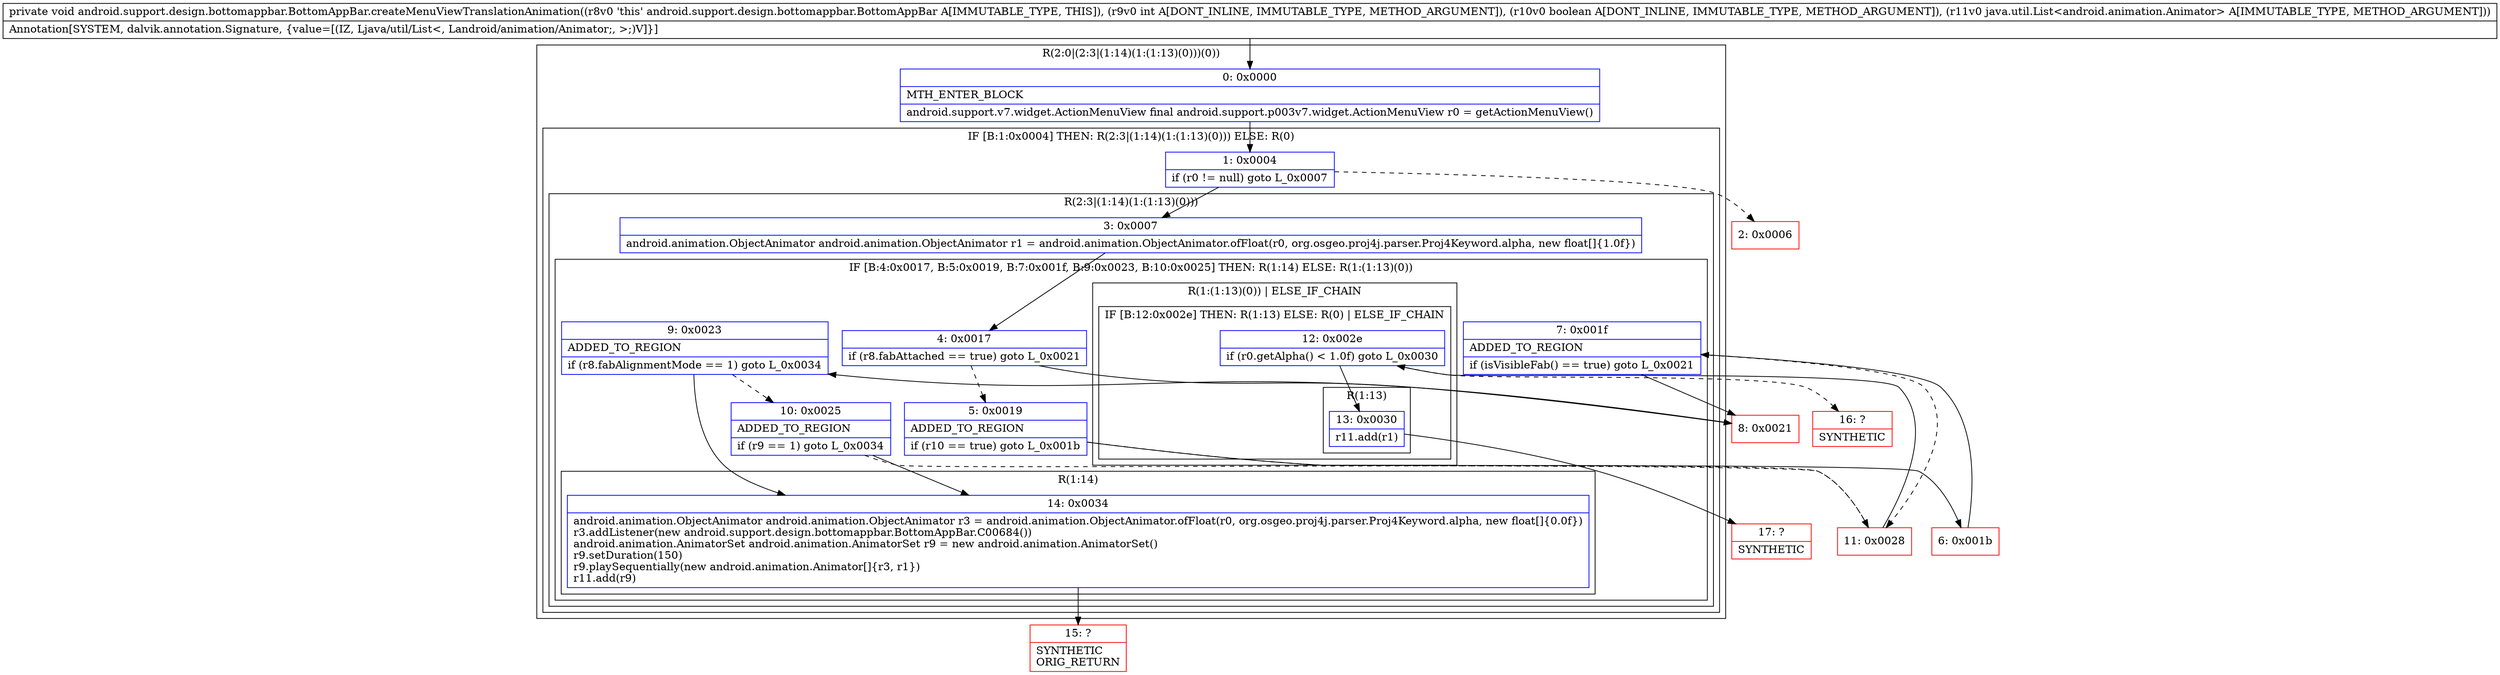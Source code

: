 digraph "CFG forandroid.support.design.bottomappbar.BottomAppBar.createMenuViewTranslationAnimation(IZLjava\/util\/List;)V" {
subgraph cluster_Region_1000319924 {
label = "R(2:0|(2:3|(1:14)(1:(1:13)(0)))(0))";
node [shape=record,color=blue];
Node_0 [shape=record,label="{0\:\ 0x0000|MTH_ENTER_BLOCK\l|android.support.v7.widget.ActionMenuView final android.support.p003v7.widget.ActionMenuView r0 = getActionMenuView()\l}"];
subgraph cluster_IfRegion_1445319418 {
label = "IF [B:1:0x0004] THEN: R(2:3|(1:14)(1:(1:13)(0))) ELSE: R(0)";
node [shape=record,color=blue];
Node_1 [shape=record,label="{1\:\ 0x0004|if (r0 != null) goto L_0x0007\l}"];
subgraph cluster_Region_456597919 {
label = "R(2:3|(1:14)(1:(1:13)(0)))";
node [shape=record,color=blue];
Node_3 [shape=record,label="{3\:\ 0x0007|android.animation.ObjectAnimator android.animation.ObjectAnimator r1 = android.animation.ObjectAnimator.ofFloat(r0, org.osgeo.proj4j.parser.Proj4Keyword.alpha, new float[]\{1.0f\})\l}"];
subgraph cluster_IfRegion_1453953784 {
label = "IF [B:4:0x0017, B:5:0x0019, B:7:0x001f, B:9:0x0023, B:10:0x0025] THEN: R(1:14) ELSE: R(1:(1:13)(0))";
node [shape=record,color=blue];
Node_4 [shape=record,label="{4\:\ 0x0017|if (r8.fabAttached == true) goto L_0x0021\l}"];
Node_5 [shape=record,label="{5\:\ 0x0019|ADDED_TO_REGION\l|if (r10 == true) goto L_0x001b\l}"];
Node_7 [shape=record,label="{7\:\ 0x001f|ADDED_TO_REGION\l|if (isVisibleFab() == true) goto L_0x0021\l}"];
Node_9 [shape=record,label="{9\:\ 0x0023|ADDED_TO_REGION\l|if (r8.fabAlignmentMode == 1) goto L_0x0034\l}"];
Node_10 [shape=record,label="{10\:\ 0x0025|ADDED_TO_REGION\l|if (r9 == 1) goto L_0x0034\l}"];
subgraph cluster_Region_1328910755 {
label = "R(1:14)";
node [shape=record,color=blue];
Node_14 [shape=record,label="{14\:\ 0x0034|android.animation.ObjectAnimator android.animation.ObjectAnimator r3 = android.animation.ObjectAnimator.ofFloat(r0, org.osgeo.proj4j.parser.Proj4Keyword.alpha, new float[]\{0.0f\})\lr3.addListener(new android.support.design.bottomappbar.BottomAppBar.C00684())\landroid.animation.AnimatorSet android.animation.AnimatorSet r9 = new android.animation.AnimatorSet()\lr9.setDuration(150)\lr9.playSequentially(new android.animation.Animator[]\{r3, r1\})\lr11.add(r9)\l}"];
}
subgraph cluster_Region_792079938 {
label = "R(1:(1:13)(0)) | ELSE_IF_CHAIN\l";
node [shape=record,color=blue];
subgraph cluster_IfRegion_154227194 {
label = "IF [B:12:0x002e] THEN: R(1:13) ELSE: R(0) | ELSE_IF_CHAIN\l";
node [shape=record,color=blue];
Node_12 [shape=record,label="{12\:\ 0x002e|if (r0.getAlpha() \< 1.0f) goto L_0x0030\l}"];
subgraph cluster_Region_1903947812 {
label = "R(1:13)";
node [shape=record,color=blue];
Node_13 [shape=record,label="{13\:\ 0x0030|r11.add(r1)\l}"];
}
subgraph cluster_Region_1814140203 {
label = "R(0)";
node [shape=record,color=blue];
}
}
}
}
}
subgraph cluster_Region_1967807876 {
label = "R(0)";
node [shape=record,color=blue];
}
}
}
Node_2 [shape=record,color=red,label="{2\:\ 0x0006}"];
Node_6 [shape=record,color=red,label="{6\:\ 0x001b}"];
Node_8 [shape=record,color=red,label="{8\:\ 0x0021}"];
Node_11 [shape=record,color=red,label="{11\:\ 0x0028}"];
Node_15 [shape=record,color=red,label="{15\:\ ?|SYNTHETIC\lORIG_RETURN\l}"];
Node_16 [shape=record,color=red,label="{16\:\ ?|SYNTHETIC\l}"];
Node_17 [shape=record,color=red,label="{17\:\ ?|SYNTHETIC\l}"];
MethodNode[shape=record,label="{private void android.support.design.bottomappbar.BottomAppBar.createMenuViewTranslationAnimation((r8v0 'this' android.support.design.bottomappbar.BottomAppBar A[IMMUTABLE_TYPE, THIS]), (r9v0 int A[DONT_INLINE, IMMUTABLE_TYPE, METHOD_ARGUMENT]), (r10v0 boolean A[DONT_INLINE, IMMUTABLE_TYPE, METHOD_ARGUMENT]), (r11v0 java.util.List\<android.animation.Animator\> A[IMMUTABLE_TYPE, METHOD_ARGUMENT]))  | Annotation[SYSTEM, dalvik.annotation.Signature, \{value=[(IZ, Ljava\/util\/List\<, Landroid\/animation\/Animator;, \>;)V]\}]\l}"];
MethodNode -> Node_0;
Node_0 -> Node_1;
Node_1 -> Node_2[style=dashed];
Node_1 -> Node_3;
Node_3 -> Node_4;
Node_4 -> Node_5[style=dashed];
Node_4 -> Node_8;
Node_5 -> Node_6;
Node_5 -> Node_11[style=dashed];
Node_7 -> Node_8;
Node_7 -> Node_11[style=dashed];
Node_9 -> Node_10[style=dashed];
Node_9 -> Node_14;
Node_10 -> Node_11[style=dashed];
Node_10 -> Node_14;
Node_14 -> Node_15;
Node_12 -> Node_13;
Node_12 -> Node_16[style=dashed];
Node_13 -> Node_17;
Node_6 -> Node_7;
Node_8 -> Node_9;
Node_11 -> Node_12;
}

